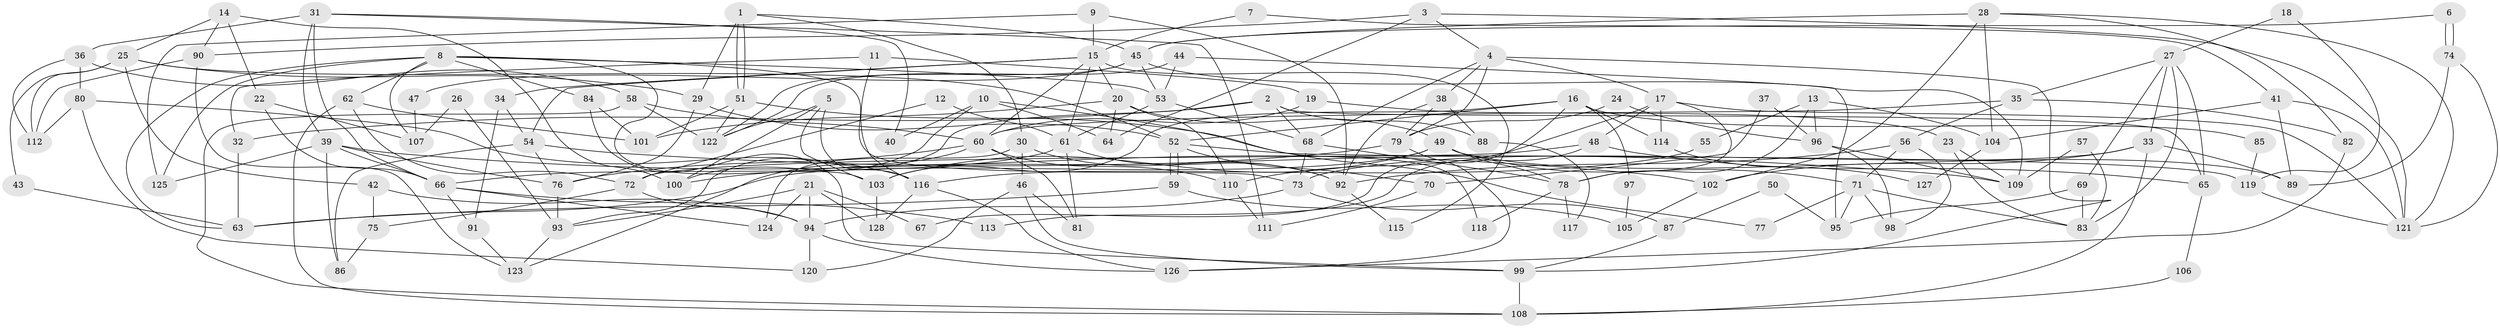 // Generated by graph-tools (version 1.1) at 2025/14/03/09/25 04:14:58]
// undirected, 128 vertices, 256 edges
graph export_dot {
graph [start="1"]
  node [color=gray90,style=filled];
  1;
  2;
  3;
  4;
  5;
  6;
  7;
  8;
  9;
  10;
  11;
  12;
  13;
  14;
  15;
  16;
  17;
  18;
  19;
  20;
  21;
  22;
  23;
  24;
  25;
  26;
  27;
  28;
  29;
  30;
  31;
  32;
  33;
  34;
  35;
  36;
  37;
  38;
  39;
  40;
  41;
  42;
  43;
  44;
  45;
  46;
  47;
  48;
  49;
  50;
  51;
  52;
  53;
  54;
  55;
  56;
  57;
  58;
  59;
  60;
  61;
  62;
  63;
  64;
  65;
  66;
  67;
  68;
  69;
  70;
  71;
  72;
  73;
  74;
  75;
  76;
  77;
  78;
  79;
  80;
  81;
  82;
  83;
  84;
  85;
  86;
  87;
  88;
  89;
  90;
  91;
  92;
  93;
  94;
  95;
  96;
  97;
  98;
  99;
  100;
  101;
  102;
  103;
  104;
  105;
  106;
  107;
  108;
  109;
  110;
  111;
  112;
  113;
  114;
  115;
  116;
  117;
  118;
  119;
  120;
  121;
  122;
  123;
  124;
  125;
  126;
  127;
  128;
  1 -- 30;
  1 -- 51;
  1 -- 51;
  1 -- 29;
  1 -- 45;
  2 -- 68;
  2 -- 93;
  2 -- 32;
  2 -- 65;
  2 -- 88;
  3 -- 121;
  3 -- 4;
  3 -- 64;
  3 -- 90;
  4 -- 68;
  4 -- 38;
  4 -- 17;
  4 -- 79;
  4 -- 99;
  5 -- 122;
  5 -- 100;
  5 -- 103;
  5 -- 116;
  6 -- 45;
  6 -- 74;
  6 -- 74;
  7 -- 15;
  7 -- 41;
  8 -- 103;
  8 -- 84;
  8 -- 53;
  8 -- 62;
  8 -- 63;
  8 -- 73;
  8 -- 107;
  8 -- 125;
  9 -- 15;
  9 -- 125;
  9 -- 92;
  10 -- 64;
  10 -- 100;
  10 -- 40;
  10 -- 118;
  11 -- 19;
  11 -- 32;
  11 -- 116;
  12 -- 72;
  12 -- 61;
  13 -- 104;
  13 -- 96;
  13 -- 55;
  13 -- 78;
  14 -- 25;
  14 -- 90;
  14 -- 22;
  14 -- 100;
  15 -- 20;
  15 -- 60;
  15 -- 34;
  15 -- 54;
  15 -- 61;
  15 -- 115;
  16 -- 103;
  16 -- 52;
  16 -- 67;
  16 -- 85;
  16 -- 97;
  16 -- 114;
  17 -- 78;
  17 -- 48;
  17 -- 110;
  17 -- 114;
  17 -- 121;
  18 -- 27;
  18 -- 119;
  19 -- 60;
  19 -- 23;
  20 -- 110;
  20 -- 49;
  20 -- 64;
  20 -- 101;
  21 -- 93;
  21 -- 128;
  21 -- 67;
  21 -- 94;
  21 -- 124;
  22 -- 66;
  22 -- 107;
  23 -- 109;
  23 -- 83;
  24 -- 79;
  24 -- 96;
  25 -- 112;
  25 -- 29;
  25 -- 42;
  25 -- 43;
  25 -- 52;
  26 -- 93;
  26 -- 107;
  27 -- 83;
  27 -- 33;
  27 -- 35;
  27 -- 65;
  27 -- 69;
  28 -- 82;
  28 -- 45;
  28 -- 102;
  28 -- 104;
  28 -- 121;
  29 -- 52;
  29 -- 76;
  30 -- 124;
  30 -- 92;
  30 -- 46;
  31 -- 39;
  31 -- 66;
  31 -- 36;
  31 -- 40;
  31 -- 111;
  32 -- 63;
  33 -- 102;
  33 -- 73;
  33 -- 89;
  33 -- 108;
  34 -- 54;
  34 -- 91;
  35 -- 60;
  35 -- 56;
  35 -- 82;
  36 -- 80;
  36 -- 58;
  36 -- 112;
  37 -- 96;
  37 -- 70;
  38 -- 79;
  38 -- 92;
  38 -- 88;
  39 -- 86;
  39 -- 76;
  39 -- 66;
  39 -- 102;
  39 -- 125;
  41 -- 121;
  41 -- 89;
  41 -- 104;
  42 -- 94;
  42 -- 75;
  43 -- 63;
  44 -- 53;
  44 -- 122;
  44 -- 95;
  45 -- 122;
  45 -- 47;
  45 -- 53;
  45 -- 109;
  46 -- 99;
  46 -- 81;
  46 -- 120;
  47 -- 107;
  48 -- 65;
  48 -- 72;
  48 -- 113;
  49 -- 78;
  49 -- 89;
  49 -- 63;
  49 -- 71;
  49 -- 103;
  50 -- 95;
  50 -- 87;
  51 -- 101;
  51 -- 77;
  51 -- 122;
  52 -- 59;
  52 -- 59;
  52 -- 70;
  52 -- 119;
  53 -- 61;
  53 -- 68;
  54 -- 76;
  54 -- 86;
  54 -- 109;
  55 -- 116;
  56 -- 92;
  56 -- 71;
  56 -- 98;
  57 -- 83;
  57 -- 109;
  58 -- 60;
  58 -- 108;
  58 -- 122;
  59 -- 63;
  59 -- 105;
  60 -- 123;
  60 -- 81;
  60 -- 76;
  60 -- 110;
  61 -- 66;
  61 -- 81;
  61 -- 92;
  62 -- 108;
  62 -- 72;
  62 -- 101;
  65 -- 106;
  66 -- 91;
  66 -- 113;
  66 -- 124;
  68 -- 73;
  68 -- 78;
  69 -- 95;
  69 -- 83;
  70 -- 111;
  71 -- 77;
  71 -- 83;
  71 -- 95;
  71 -- 98;
  72 -- 75;
  72 -- 94;
  73 -- 94;
  73 -- 87;
  74 -- 121;
  74 -- 89;
  75 -- 86;
  76 -- 93;
  78 -- 117;
  78 -- 118;
  79 -- 126;
  79 -- 100;
  80 -- 116;
  80 -- 120;
  80 -- 112;
  82 -- 126;
  84 -- 101;
  84 -- 99;
  85 -- 119;
  87 -- 99;
  88 -- 117;
  90 -- 112;
  90 -- 123;
  91 -- 123;
  92 -- 115;
  93 -- 123;
  94 -- 120;
  94 -- 126;
  96 -- 98;
  96 -- 109;
  97 -- 105;
  99 -- 108;
  102 -- 105;
  103 -- 128;
  104 -- 127;
  106 -- 108;
  110 -- 111;
  114 -- 127;
  116 -- 126;
  116 -- 128;
  119 -- 121;
}
